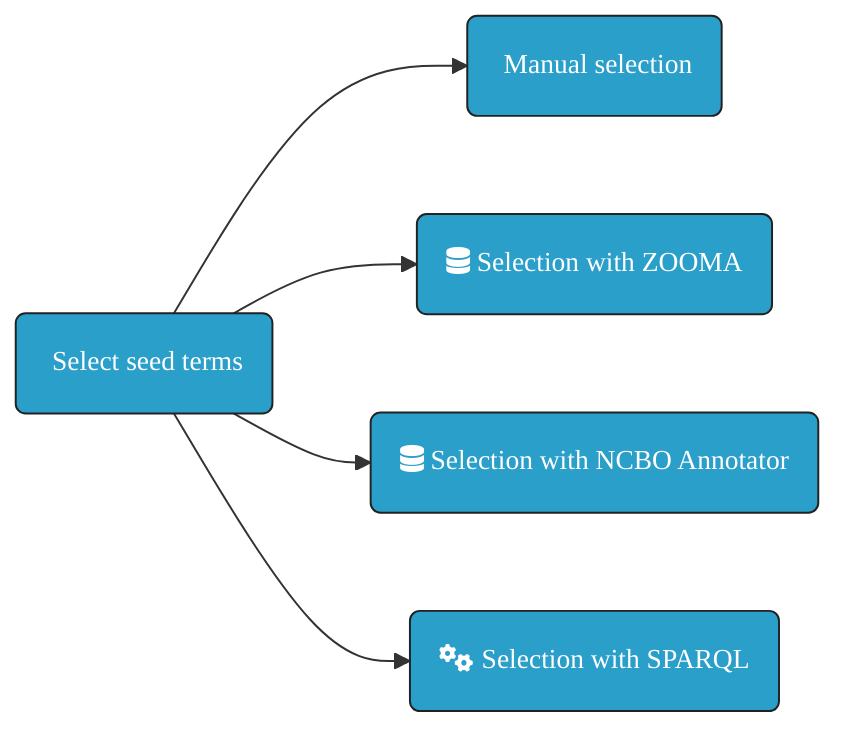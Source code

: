graph LR
  A(fa:fa-file-text-o Select seed terms):::box -->B1(fa:fa-user-o Manual selection):::box
  A -->B2(fa:fa-database Selection with ZOOMA):::box
  A -->B3(fa:fa-database Selection with NCBO Annotator):::box
  A -->B4(fa:fa-cogs Selection with SPARQL):::box

  classDef box font-family:avenir,font-size:14px,fill:#2a9fc9,stroke:#222,color:#fff,stroke-width:1px
